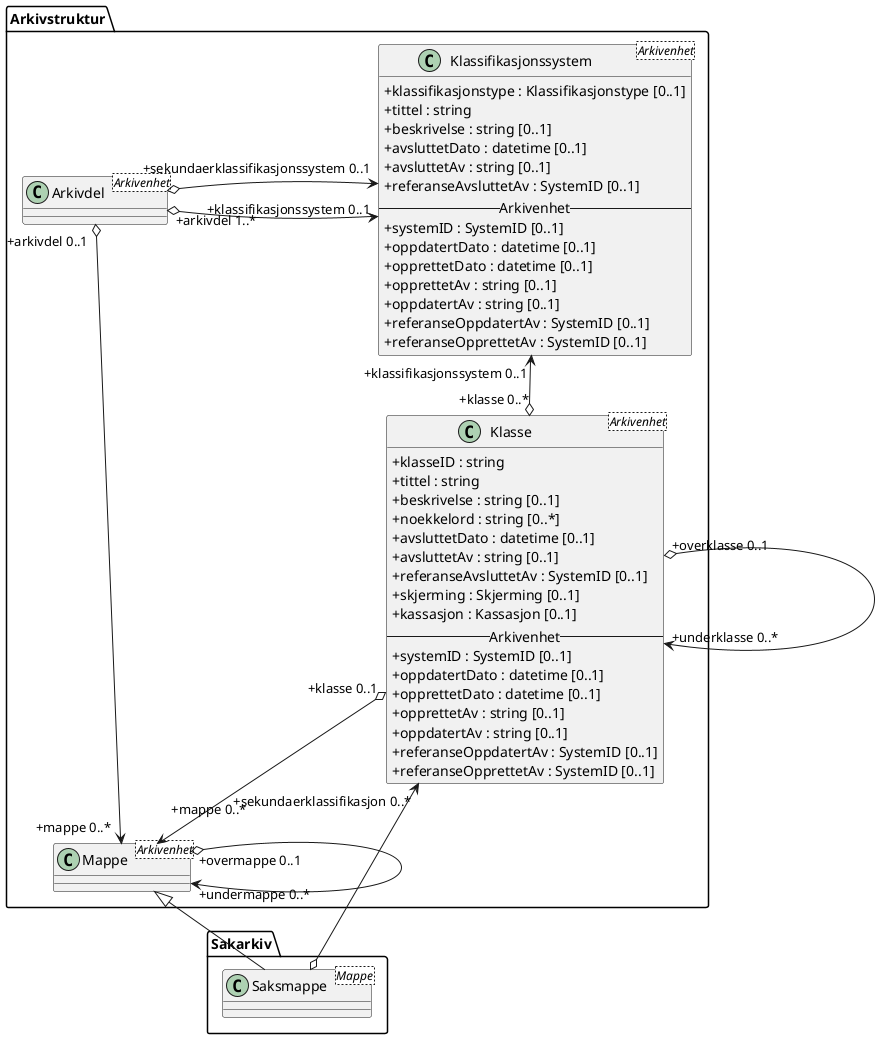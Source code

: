 @startuml
skinparam classAttributeIconSize 0
skinparam nodesep 210

class Arkivstruktur.Arkivdel <Arkivenhet>
class Arkivstruktur.Klassifikasjonssystem <Arkivenhet> {
  +klassifikasjonstype : Klassifikasjonstype [0..1]
  +tittel : string
  +beskrivelse : string [0..1]
  +avsluttetDato : datetime [0..1]
  +avsluttetAv : string [0..1]
  +referanseAvsluttetAv : SystemID [0..1]
  -- Arkivenhet --
  +systemID : SystemID [0..1]
  +oppdatertDato : datetime [0..1]
  +opprettetDato : datetime [0..1]
  +opprettetAv : string [0..1]
  +oppdatertAv : string [0..1]
  +referanseOppdatertAv : SystemID [0..1]
  +referanseOpprettetAv : SystemID [0..1]
}
class Arkivstruktur.Klasse <Arkivenhet> {
  +klasseID : string
  +tittel : string
  +beskrivelse : string [0..1]
  +noekkelord : string [0..*]
  +avsluttetDato : datetime [0..1]
  +avsluttetAv : string [0..1]
  +referanseAvsluttetAv : SystemID [0..1]
  +skjerming : Skjerming [0..1]
  +kassasjon : Kassasjon [0..1]
  -- Arkivenhet --
  +systemID : SystemID [0..1]
  +oppdatertDato : datetime [0..1]
  +opprettetDato : datetime [0..1]
  +opprettetAv : string [0..1]
  +oppdatertAv : string [0..1]
  +referanseOppdatertAv : SystemID [0..1]
  +referanseOpprettetAv : SystemID [0..1]
}
class Arkivstruktur.Mappe <Arkivenhet>
class Sakarkiv.Saksmappe <Mappe>

Arkivstruktur.Klassifikasjonssystem "+klassifikasjonssystem 0..1" <-o "+arkivdel 1..*" Arkivstruktur.Arkivdel
Arkivstruktur.Klassifikasjonssystem "+sekundaerklassifikasjonssystem 0..1" <-o Arkivstruktur.Arkivdel
Arkivstruktur.Klassifikasjonssystem "+klassifikasjonssystem 0..1" <--o "+klasse 0..*" Arkivstruktur.Klasse
Arkivstruktur.Klasse "+overklasse 0..1" o--> "+underklasse 0..*" Arkivstruktur.Klasse
Arkivstruktur.Klasse "+klasse 0..1" o--> "+mappe 0..*\n" Arkivstruktur.Mappe
Arkivstruktur.Arkivdel "+arkivdel 0..1" o--> "+mappe 0..*" Arkivstruktur.Mappe
Arkivstruktur.Mappe "+overmappe 0..1" o--> "+undermappe 0..*" Arkivstruktur.Mappe
Arkivstruktur.Mappe <|-- Sakarkiv.Saksmappe
Arkivstruktur.Klasse "+sekundaerklassifikasjon 0..*" <--o Sakarkiv.Saksmappe
@enduml

